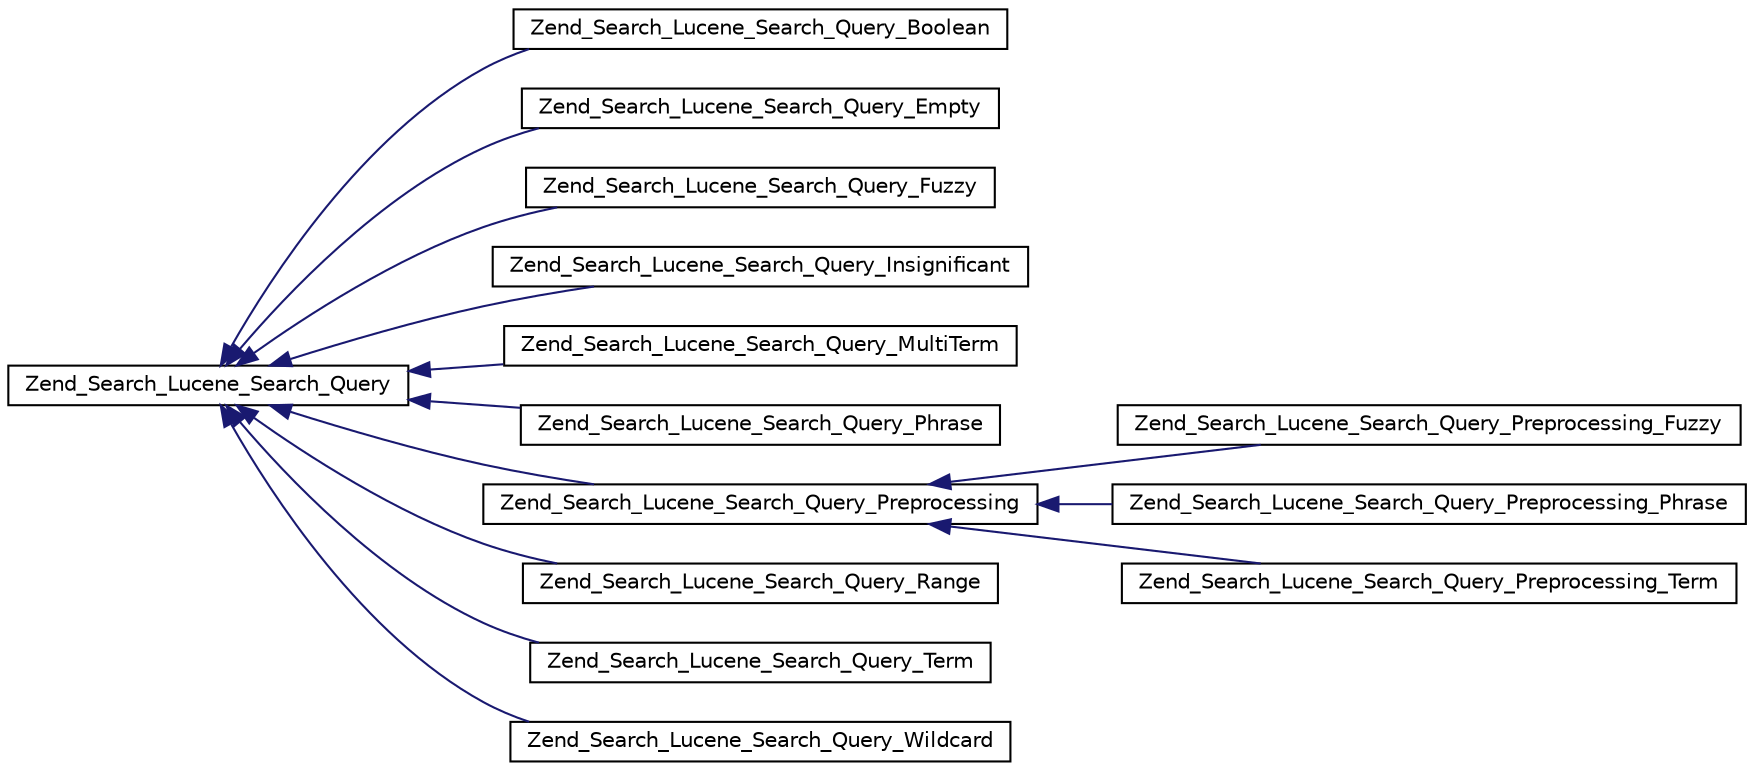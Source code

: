 digraph G
{
  edge [fontname="Helvetica",fontsize="10",labelfontname="Helvetica",labelfontsize="10"];
  node [fontname="Helvetica",fontsize="10",shape=record];
  rankdir="LR";
  Node1 [label="Zend_Search_Lucene_Search_Query",height=0.2,width=0.4,color="black", fillcolor="white", style="filled",URL="$class_zend___search___lucene___search___query.html"];
  Node1 -> Node2 [dir="back",color="midnightblue",fontsize="10",style="solid",fontname="Helvetica"];
  Node2 [label="Zend_Search_Lucene_Search_Query_Boolean",height=0.2,width=0.4,color="black", fillcolor="white", style="filled",URL="$class_zend___search___lucene___search___query___boolean.html"];
  Node1 -> Node3 [dir="back",color="midnightblue",fontsize="10",style="solid",fontname="Helvetica"];
  Node3 [label="Zend_Search_Lucene_Search_Query_Empty",height=0.2,width=0.4,color="black", fillcolor="white", style="filled",URL="$class_zend___search___lucene___search___query___empty.html"];
  Node1 -> Node4 [dir="back",color="midnightblue",fontsize="10",style="solid",fontname="Helvetica"];
  Node4 [label="Zend_Search_Lucene_Search_Query_Fuzzy",height=0.2,width=0.4,color="black", fillcolor="white", style="filled",URL="$class_zend___search___lucene___search___query___fuzzy.html"];
  Node1 -> Node5 [dir="back",color="midnightblue",fontsize="10",style="solid",fontname="Helvetica"];
  Node5 [label="Zend_Search_Lucene_Search_Query_Insignificant",height=0.2,width=0.4,color="black", fillcolor="white", style="filled",URL="$class_zend___search___lucene___search___query___insignificant.html"];
  Node1 -> Node6 [dir="back",color="midnightblue",fontsize="10",style="solid",fontname="Helvetica"];
  Node6 [label="Zend_Search_Lucene_Search_Query_MultiTerm",height=0.2,width=0.4,color="black", fillcolor="white", style="filled",URL="$class_zend___search___lucene___search___query___multi_term.html"];
  Node1 -> Node7 [dir="back",color="midnightblue",fontsize="10",style="solid",fontname="Helvetica"];
  Node7 [label="Zend_Search_Lucene_Search_Query_Phrase",height=0.2,width=0.4,color="black", fillcolor="white", style="filled",URL="$class_zend___search___lucene___search___query___phrase.html"];
  Node1 -> Node8 [dir="back",color="midnightblue",fontsize="10",style="solid",fontname="Helvetica"];
  Node8 [label="Zend_Search_Lucene_Search_Query_Preprocessing",height=0.2,width=0.4,color="black", fillcolor="white", style="filled",URL="$class_zend___search___lucene___search___query___preprocessing.html"];
  Node8 -> Node9 [dir="back",color="midnightblue",fontsize="10",style="solid",fontname="Helvetica"];
  Node9 [label="Zend_Search_Lucene_Search_Query_Preprocessing_Fuzzy",height=0.2,width=0.4,color="black", fillcolor="white", style="filled",URL="$class_zend___search___lucene___search___query___preprocessing___fuzzy.html"];
  Node8 -> Node10 [dir="back",color="midnightblue",fontsize="10",style="solid",fontname="Helvetica"];
  Node10 [label="Zend_Search_Lucene_Search_Query_Preprocessing_Phrase",height=0.2,width=0.4,color="black", fillcolor="white", style="filled",URL="$class_zend___search___lucene___search___query___preprocessing___phrase.html"];
  Node8 -> Node11 [dir="back",color="midnightblue",fontsize="10",style="solid",fontname="Helvetica"];
  Node11 [label="Zend_Search_Lucene_Search_Query_Preprocessing_Term",height=0.2,width=0.4,color="black", fillcolor="white", style="filled",URL="$class_zend___search___lucene___search___query___preprocessing___term.html"];
  Node1 -> Node12 [dir="back",color="midnightblue",fontsize="10",style="solid",fontname="Helvetica"];
  Node12 [label="Zend_Search_Lucene_Search_Query_Range",height=0.2,width=0.4,color="black", fillcolor="white", style="filled",URL="$class_zend___search___lucene___search___query___range.html"];
  Node1 -> Node13 [dir="back",color="midnightblue",fontsize="10",style="solid",fontname="Helvetica"];
  Node13 [label="Zend_Search_Lucene_Search_Query_Term",height=0.2,width=0.4,color="black", fillcolor="white", style="filled",URL="$class_zend___search___lucene___search___query___term.html"];
  Node1 -> Node14 [dir="back",color="midnightblue",fontsize="10",style="solid",fontname="Helvetica"];
  Node14 [label="Zend_Search_Lucene_Search_Query_Wildcard",height=0.2,width=0.4,color="black", fillcolor="white", style="filled",URL="$class_zend___search___lucene___search___query___wildcard.html"];
}
